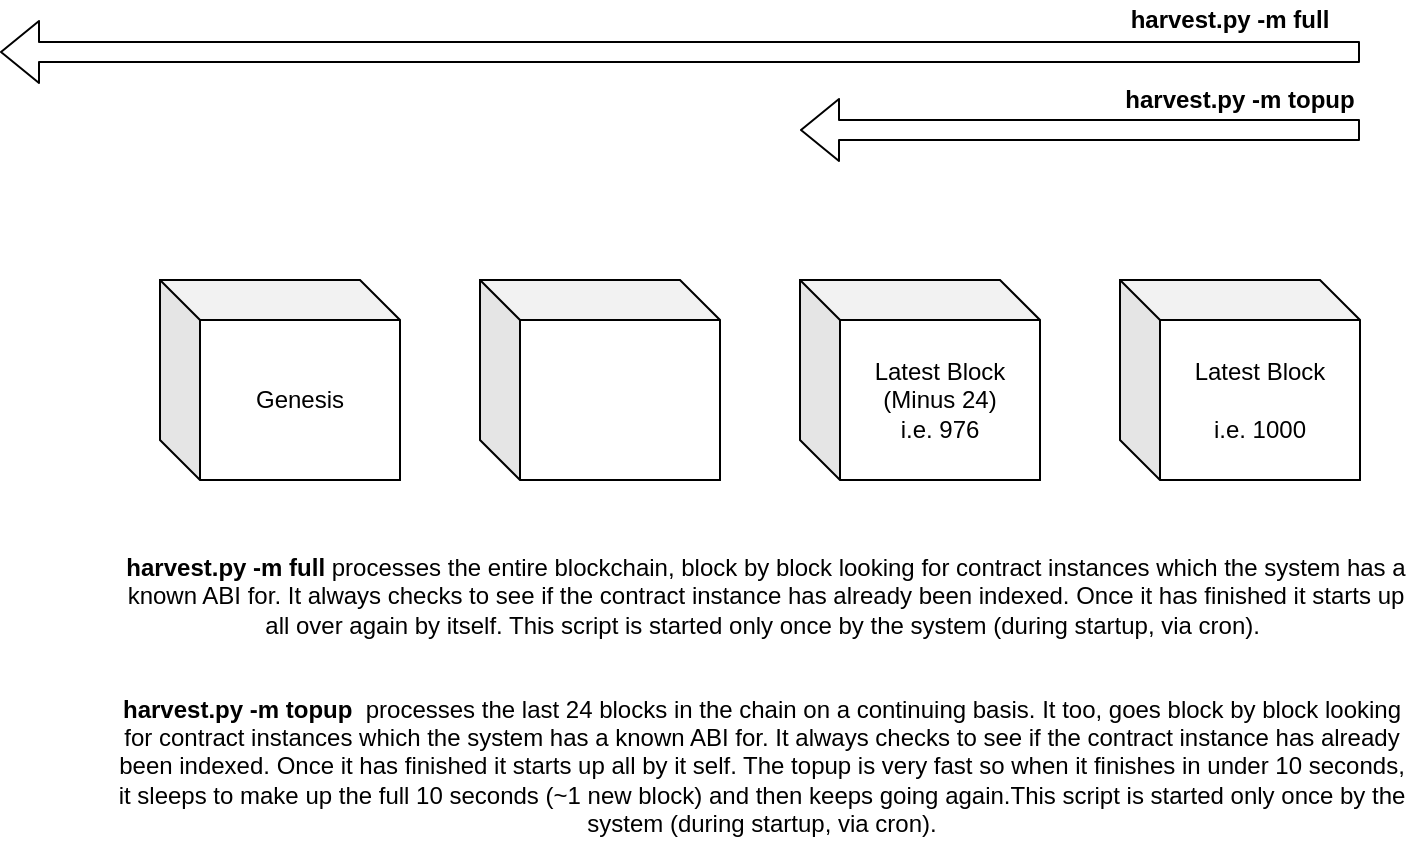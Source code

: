 <mxfile version="10.7.0" type="device"><diagram id="WOds7ISVllTWTfM3mn1W" name="Page-1"><mxGraphModel dx="1073" dy="883" grid="0" gridSize="10" guides="1" tooltips="1" connect="1" arrows="1" fold="1" page="1" pageScale="1" pageWidth="850" pageHeight="1100" math="0" shadow="0"><root><mxCell id="0"/><mxCell id="1" parent="0"/><mxCell id="S6Z4oUWFwepsYVMdbNOo-1" value="" style="shape=flexArrow;endArrow=classic;html=1;" edge="1" parent="1"><mxGeometry width="50" height="50" relative="1" as="geometry"><mxPoint x="760" y="446" as="sourcePoint"/><mxPoint x="80" y="446" as="targetPoint"/></mxGeometry></mxCell><mxCell id="S6Z4oUWFwepsYVMdbNOo-3" value="" style="shape=flexArrow;endArrow=classic;html=1;" edge="1" parent="1"><mxGeometry width="50" height="50" relative="1" as="geometry"><mxPoint x="760" y="485" as="sourcePoint"/><mxPoint x="480" y="485" as="targetPoint"/></mxGeometry></mxCell><mxCell id="S6Z4oUWFwepsYVMdbNOo-6" value="Genesis" style="shape=cube;whiteSpace=wrap;html=1;boundedLbl=1;backgroundOutline=1;darkOpacity=0.05;darkOpacity2=0.1;" vertex="1" parent="1"><mxGeometry x="160" y="560" width="120" height="100" as="geometry"/></mxCell><mxCell id="S6Z4oUWFwepsYVMdbNOo-7" value="" style="shape=cube;whiteSpace=wrap;html=1;boundedLbl=1;backgroundOutline=1;darkOpacity=0.05;darkOpacity2=0.1;" vertex="1" parent="1"><mxGeometry x="320" y="560" width="120" height="100" as="geometry"/></mxCell><mxCell id="S6Z4oUWFwepsYVMdbNOo-8" value="Latest Block &lt;br&gt;(Minus 24)&lt;br&gt;i.e. 976&lt;br&gt;" style="shape=cube;whiteSpace=wrap;html=1;boundedLbl=1;backgroundOutline=1;darkOpacity=0.05;darkOpacity2=0.1;" vertex="1" parent="1"><mxGeometry x="480" y="560" width="120" height="100" as="geometry"/></mxCell><mxCell id="S6Z4oUWFwepsYVMdbNOo-10" value="Latest Block&lt;br&gt;&lt;br&gt;i.e. 1000&lt;br&gt;" style="shape=cube;whiteSpace=wrap;html=1;boundedLbl=1;backgroundOutline=1;darkOpacity=0.05;darkOpacity2=0.1;" vertex="1" parent="1"><mxGeometry x="640" y="560" width="120" height="100" as="geometry"/></mxCell><mxCell id="S6Z4oUWFwepsYVMdbNOo-12" value="&lt;span&gt;&lt;b&gt;harvest.py -m full&lt;/b&gt;&lt;/span&gt;" style="text;html=1;strokeColor=none;fillColor=none;align=center;verticalAlign=middle;whiteSpace=wrap;rounded=0;" vertex="1" parent="1"><mxGeometry x="630" y="420" width="130" height="20" as="geometry"/></mxCell><mxCell id="S6Z4oUWFwepsYVMdbNOo-15" value="&lt;b&gt;harvest.py -m topup&lt;/b&gt;" style="text;html=1;strokeColor=none;fillColor=none;align=center;verticalAlign=middle;whiteSpace=wrap;rounded=0;" vertex="1" parent="1"><mxGeometry x="640" y="460" width="120" height="20" as="geometry"/></mxCell><mxCell id="S6Z4oUWFwepsYVMdbNOo-16" value="&lt;b&gt;harvest.py -m full&lt;/b&gt; processes the entire blockchain, block by block looking for contract instances which the system has a known ABI for. It always checks to see if the contract instance has already been indexed. Once it has finished it starts up all over again by itself. This script is started only once by the system (during startup, via cron).&amp;nbsp;" style="text;html=1;strokeColor=none;fillColor=none;align=center;verticalAlign=middle;whiteSpace=wrap;rounded=0;" vertex="1" parent="1"><mxGeometry x="141" y="693" width="644" height="50" as="geometry"/></mxCell><mxCell id="S6Z4oUWFwepsYVMdbNOo-17" value="&lt;b&gt;harvest.py -m topup&amp;nbsp; &lt;/b&gt;processes the last 24 blocks in the chain on a continuing basis. It too, goes block by block looking for contract instances which the system has a known ABI for. It always checks to see if the contract instance has already been indexed. Once it has finished it starts up all by it self. The topup is very fast so when it finishes in under 10 seconds, it sleeps to make up the full 10 seconds (~1 new block) and then keeps going again.This script is started only once by the system (during startup, via cron)." style="text;html=1;strokeColor=none;fillColor=none;align=center;verticalAlign=middle;whiteSpace=wrap;rounded=0;" vertex="1" parent="1"><mxGeometry x="137" y="763" width="648" height="79" as="geometry"/></mxCell></root></mxGraphModel></diagram></mxfile>